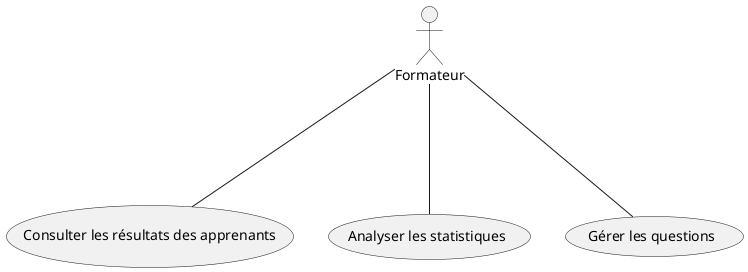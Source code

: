 @startuml
actor Formateur

usecase "Consulter les résultats des apprenants" as UC6
usecase "Analyser les statistiques" as UC7
usecase "Gérer les questions" as UC8

Formateur -down-- UC6
Formateur -down-- UC7
Formateur -down-- UC8
@enduml